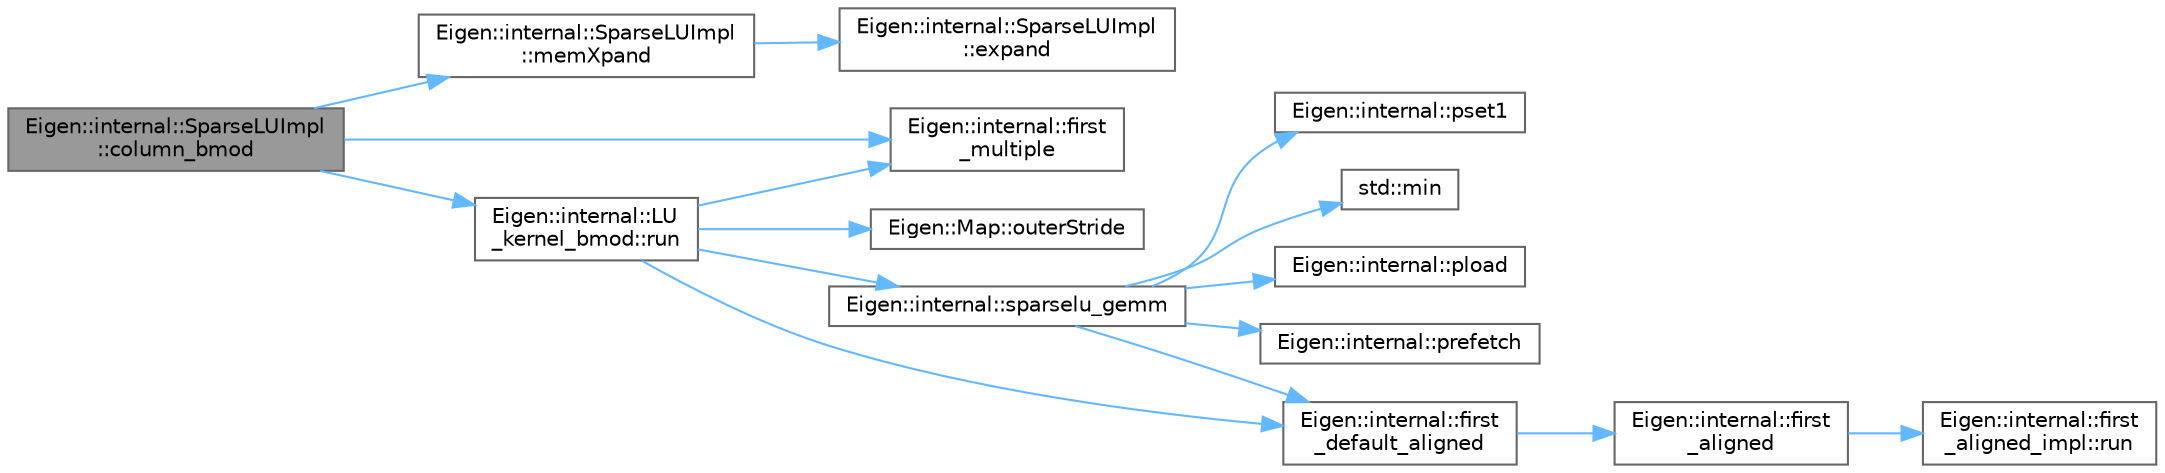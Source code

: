 digraph "Eigen::internal::SparseLUImpl::column_bmod"
{
 // LATEX_PDF_SIZE
  bgcolor="transparent";
  edge [fontname=Helvetica,fontsize=10,labelfontname=Helvetica,labelfontsize=10];
  node [fontname=Helvetica,fontsize=10,shape=box,height=0.2,width=0.4];
  rankdir="LR";
  Node1 [id="Node000001",label="Eigen::internal::SparseLUImpl\l::column_bmod",height=0.2,width=0.4,color="gray40", fillcolor="grey60", style="filled", fontcolor="black",tooltip="Performs numeric block updates (sup-col) in topological order"];
  Node1 -> Node2 [id="edge16_Node000001_Node000002",color="steelblue1",style="solid",tooltip=" "];
  Node2 [id="Node000002",label="Eigen::internal::first\l_multiple",height=0.2,width=0.4,color="grey40", fillcolor="white", style="filled",URL="$namespace_eigen_1_1internal.html#a5692cd3c30a1b398f9c6d23edca0262f",tooltip=" "];
  Node1 -> Node3 [id="edge17_Node000001_Node000003",color="steelblue1",style="solid",tooltip=" "];
  Node3 [id="Node000003",label="Eigen::internal::SparseLUImpl\l::memXpand",height=0.2,width=0.4,color="grey40", fillcolor="white", style="filled",URL="$class_eigen_1_1internal_1_1_sparse_l_u_impl.html#a2a6465f1173fd8b74b2e5b8ceec53343",tooltip="Expand the existing storage"];
  Node3 -> Node4 [id="edge18_Node000003_Node000004",color="steelblue1",style="solid",tooltip=" "];
  Node4 [id="Node000004",label="Eigen::internal::SparseLUImpl\l::expand",height=0.2,width=0.4,color="grey40", fillcolor="white", style="filled",URL="$class_eigen_1_1internal_1_1_sparse_l_u_impl.html#acc7811f7de19ffb804cb4b1fd5288f3e",tooltip=" "];
  Node1 -> Node5 [id="edge19_Node000001_Node000005",color="steelblue1",style="solid",tooltip=" "];
  Node5 [id="Node000005",label="Eigen::internal::LU\l_kernel_bmod::run",height=0.2,width=0.4,color="grey40", fillcolor="white", style="filled",URL="$struct_eigen_1_1internal_1_1_l_u__kernel__bmod.html#a475f853efdc24aaca3444da518f40ba8",tooltip=" "];
  Node5 -> Node6 [id="edge20_Node000005_Node000006",color="steelblue1",style="solid",tooltip=" "];
  Node6 [id="Node000006",label="Eigen::internal::first\l_default_aligned",height=0.2,width=0.4,color="grey40", fillcolor="white", style="filled",URL="$namespace_eigen_1_1internal.html#a8f16b915ba954e15a13f76ca3016830a",tooltip=" "];
  Node6 -> Node7 [id="edge21_Node000006_Node000007",color="steelblue1",style="solid",tooltip=" "];
  Node7 [id="Node000007",label="Eigen::internal::first\l_aligned",height=0.2,width=0.4,color="grey40", fillcolor="white", style="filled",URL="$namespace_eigen_1_1internal.html#ab83986b0ebbd20ebde1f9033162ca121",tooltip=" "];
  Node7 -> Node8 [id="edge22_Node000007_Node000008",color="steelblue1",style="solid",tooltip=" "];
  Node8 [id="Node000008",label="Eigen::internal::first\l_aligned_impl::run",height=0.2,width=0.4,color="grey40", fillcolor="white", style="filled",URL="$struct_eigen_1_1internal_1_1first__aligned__impl.html#ac8e3cc0611b600f623f710c1531740b2",tooltip=" "];
  Node5 -> Node2 [id="edge23_Node000005_Node000002",color="steelblue1",style="solid",tooltip=" "];
  Node5 -> Node9 [id="edge24_Node000005_Node000009",color="steelblue1",style="solid",tooltip=" "];
  Node9 [id="Node000009",label="Eigen::Map::outerStride",height=0.2,width=0.4,color="grey40", fillcolor="white", style="filled",URL="$class_eigen_1_1_map.html#a093dbac0c6fc7ce050f2e0c10280637c",tooltip=" "];
  Node5 -> Node10 [id="edge25_Node000005_Node000010",color="steelblue1",style="solid",tooltip=" "];
  Node10 [id="Node000010",label="Eigen::internal::sparselu_gemm",height=0.2,width=0.4,color="grey40", fillcolor="white", style="filled",URL="$namespace_eigen_1_1internal.html#a32f426c047271d8068ce90f72ff64632",tooltip=" "];
  Node10 -> Node6 [id="edge26_Node000010_Node000006",color="steelblue1",style="solid",tooltip=" "];
  Node10 -> Node11 [id="edge27_Node000010_Node000011",color="steelblue1",style="solid",tooltip=" "];
  Node11 [id="Node000011",label="std::min",height=0.2,width=0.4,color="grey40", fillcolor="white", style="filled",URL="$namespacestd.html#ac7b9885417769949d76890454b6d072e",tooltip=" "];
  Node10 -> Node12 [id="edge28_Node000010_Node000012",color="steelblue1",style="solid",tooltip=" "];
  Node12 [id="Node000012",label="Eigen::internal::pload",height=0.2,width=0.4,color="grey40", fillcolor="white", style="filled",URL="$namespace_eigen_1_1internal.html#ae25c18feab0271a245176a7a3f2dcd3d",tooltip=" "];
  Node10 -> Node13 [id="edge29_Node000010_Node000013",color="steelblue1",style="solid",tooltip=" "];
  Node13 [id="Node000013",label="Eigen::internal::prefetch",height=0.2,width=0.4,color="grey40", fillcolor="white", style="filled",URL="$namespace_eigen_1_1internal.html#a557119ca2ecbb5fc69ad064afe8bca3f",tooltip=" "];
  Node10 -> Node14 [id="edge30_Node000010_Node000014",color="steelblue1",style="solid",tooltip=" "];
  Node14 [id="Node000014",label="Eigen::internal::pset1",height=0.2,width=0.4,color="grey40", fillcolor="white", style="filled",URL="$namespace_eigen_1_1internal.html#afa6f9a9f3c905b28cc29841935e44fdb",tooltip=" "];
}
